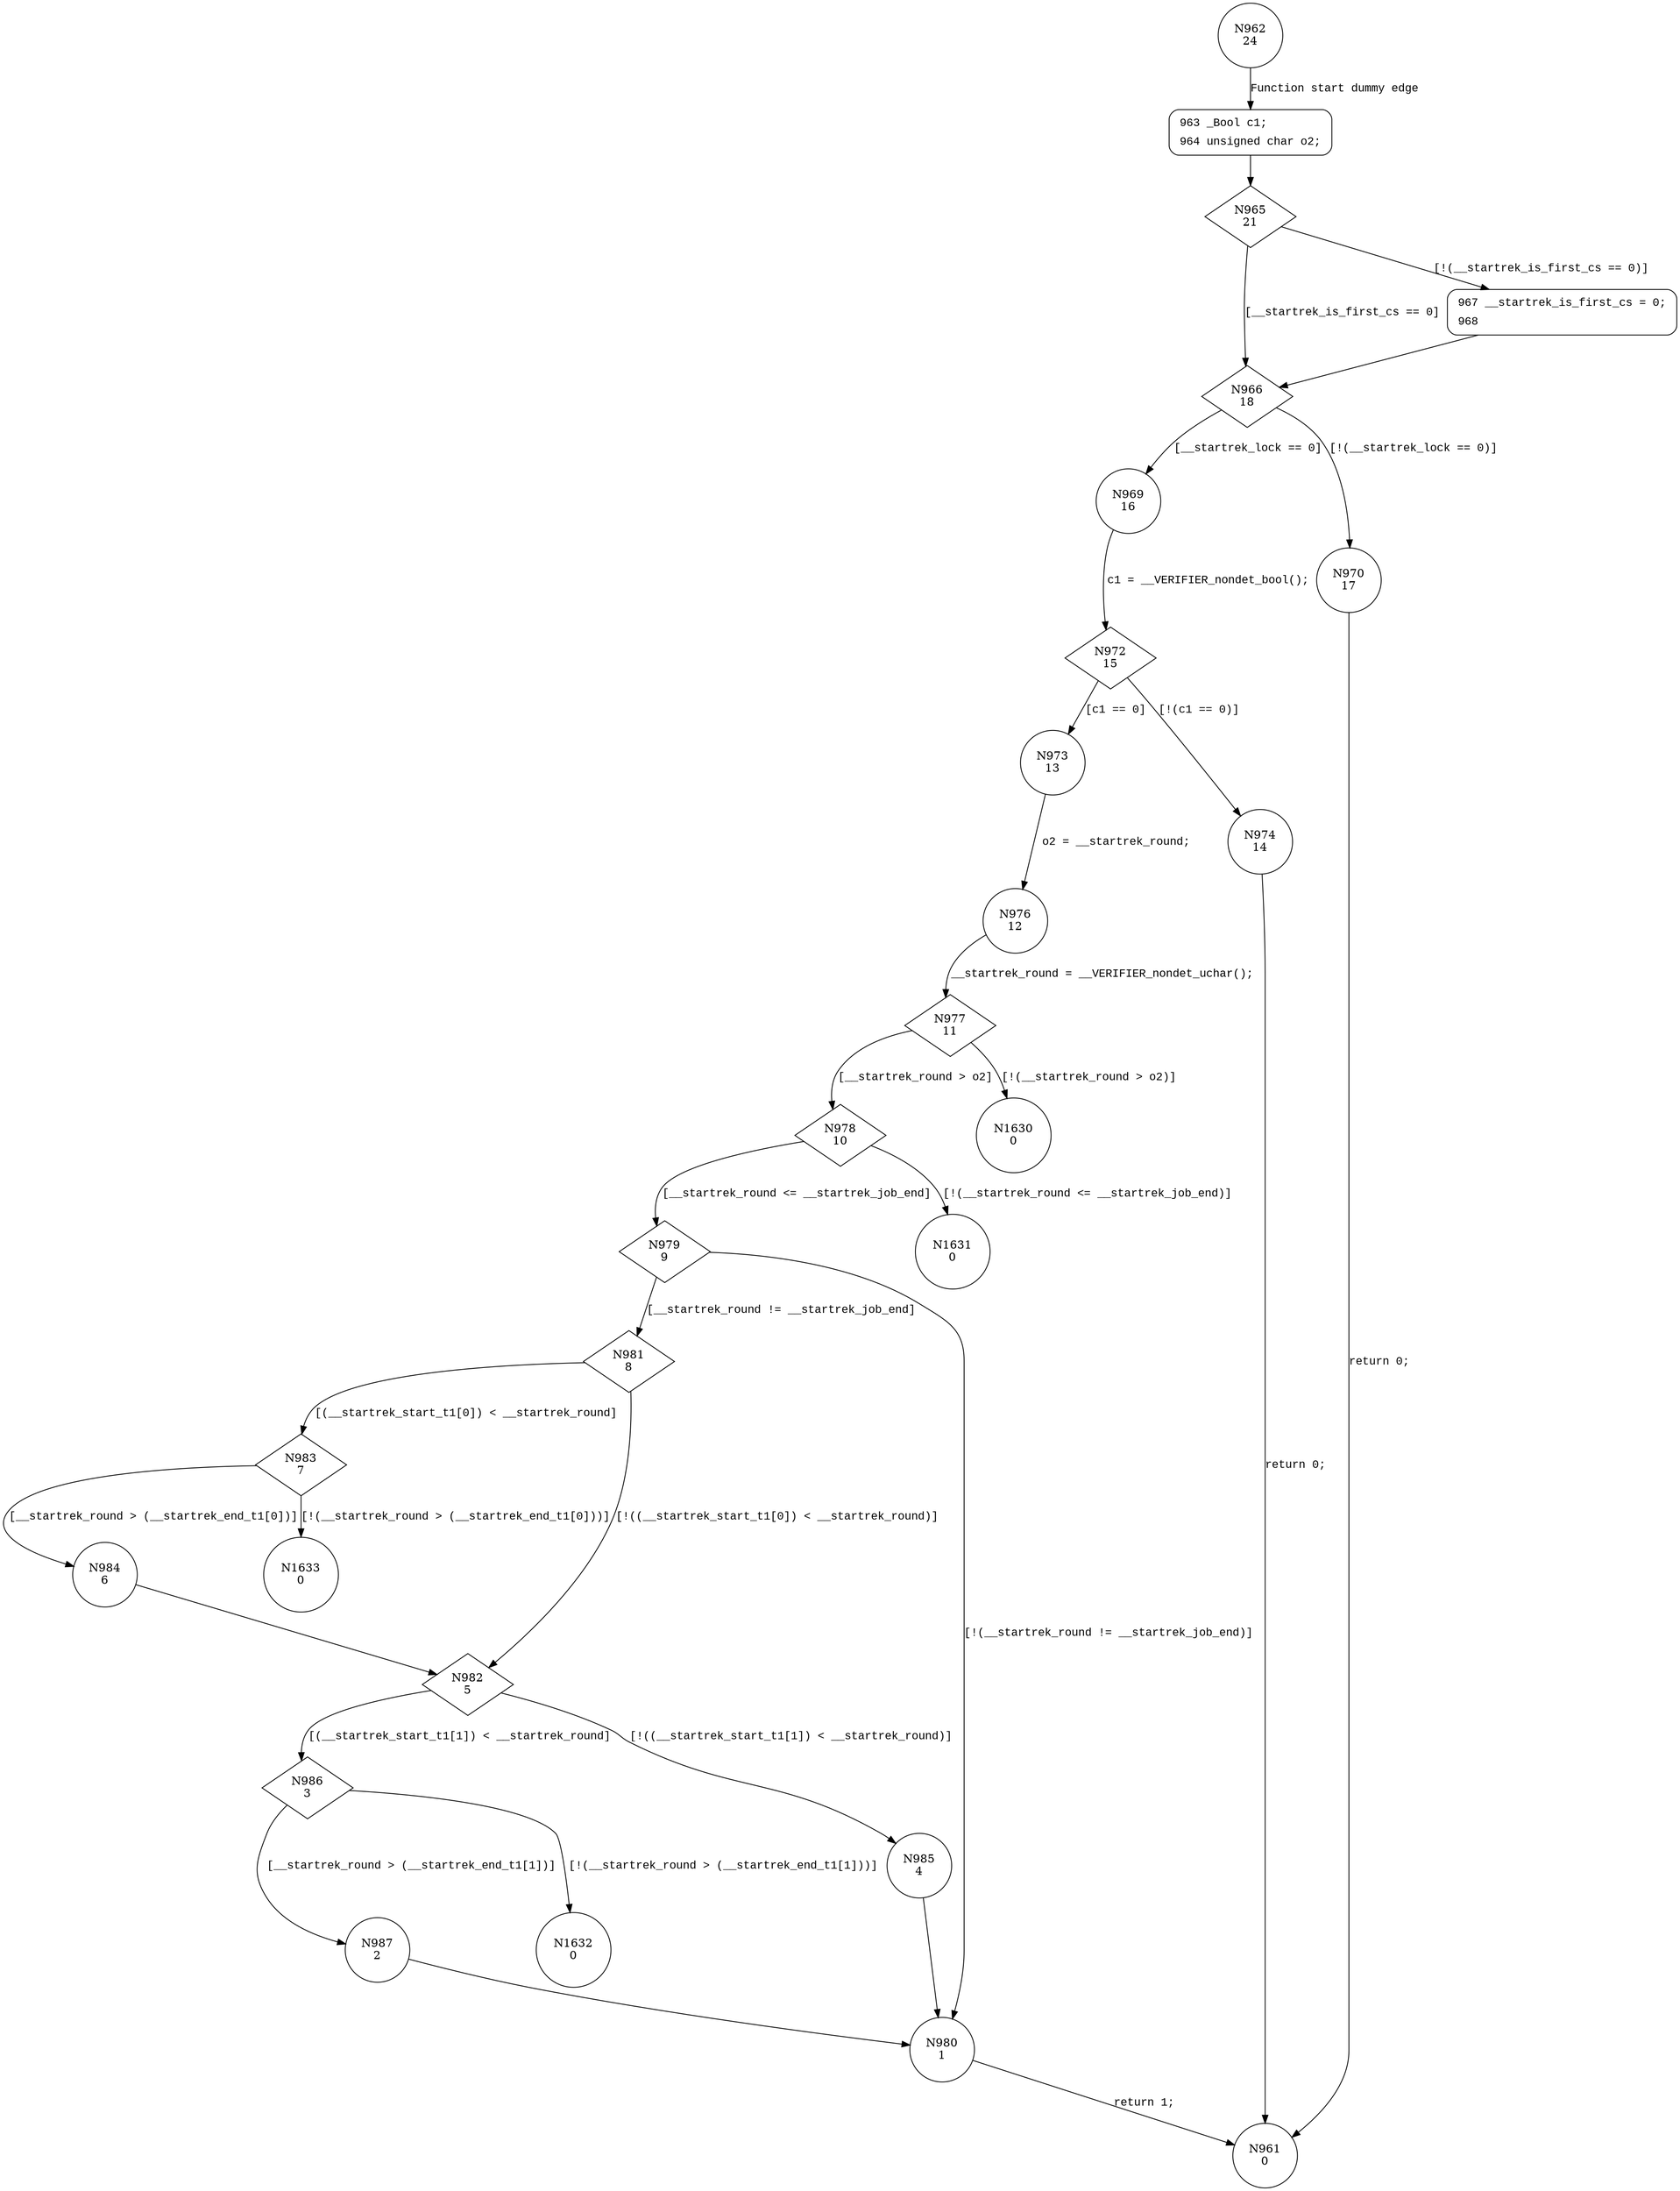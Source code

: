 digraph __startrek_cs_t0 {
962 [shape="circle" label="N962\n24"]
963 [shape="circle" label="N963\n23"]
965 [shape="diamond" label="N965\n21"]
966 [shape="diamond" label="N966\n18"]
967 [shape="circle" label="N967\n20"]
969 [shape="circle" label="N969\n16"]
970 [shape="circle" label="N970\n17"]
972 [shape="diamond" label="N972\n15"]
973 [shape="circle" label="N973\n13"]
974 [shape="circle" label="N974\n14"]
976 [shape="circle" label="N976\n12"]
977 [shape="diamond" label="N977\n11"]
978 [shape="diamond" label="N978\n10"]
1630 [shape="circle" label="N1630\n0"]
979 [shape="diamond" label="N979\n9"]
1631 [shape="circle" label="N1631\n0"]
981 [shape="diamond" label="N981\n8"]
980 [shape="circle" label="N980\n1"]
961 [shape="circle" label="N961\n0"]
983 [shape="diamond" label="N983\n7"]
982 [shape="diamond" label="N982\n5"]
986 [shape="diamond" label="N986\n3"]
985 [shape="circle" label="N985\n4"]
987 [shape="circle" label="N987\n2"]
1632 [shape="circle" label="N1632\n0"]
984 [shape="circle" label="N984\n6"]
1633 [shape="circle" label="N1633\n0"]
963 [style="filled,bold" penwidth="1" fillcolor="white" fontname="Courier New" shape="Mrecord" label=<<table border="0" cellborder="0" cellpadding="3" bgcolor="white"><tr><td align="right">963</td><td align="left">_Bool c1;</td></tr><tr><td align="right">964</td><td align="left">unsigned char o2;</td></tr></table>>]
963 -> 965[label=""]
967 [style="filled,bold" penwidth="1" fillcolor="white" fontname="Courier New" shape="Mrecord" label=<<table border="0" cellborder="0" cellpadding="3" bgcolor="white"><tr><td align="right">967</td><td align="left">__startrek_is_first_cs = 0;</td></tr><tr><td align="right">968</td><td align="left"></td></tr></table>>]
967 -> 966[label=""]
962 -> 963 [label="Function start dummy edge" fontname="Courier New"]
965 -> 966 [label="[__startrek_is_first_cs == 0]" fontname="Courier New"]
965 -> 967 [label="[!(__startrek_is_first_cs == 0)]" fontname="Courier New"]
966 -> 969 [label="[__startrek_lock == 0]" fontname="Courier New"]
966 -> 970 [label="[!(__startrek_lock == 0)]" fontname="Courier New"]
969 -> 972 [label="c1 = __VERIFIER_nondet_bool();" fontname="Courier New"]
972 -> 973 [label="[c1 == 0]" fontname="Courier New"]
972 -> 974 [label="[!(c1 == 0)]" fontname="Courier New"]
973 -> 976 [label="o2 = __startrek_round;" fontname="Courier New"]
977 -> 978 [label="[__startrek_round > o2]" fontname="Courier New"]
977 -> 1630 [label="[!(__startrek_round > o2)]" fontname="Courier New"]
978 -> 979 [label="[__startrek_round <= __startrek_job_end]" fontname="Courier New"]
978 -> 1631 [label="[!(__startrek_round <= __startrek_job_end)]" fontname="Courier New"]
979 -> 981 [label="[__startrek_round != __startrek_job_end]" fontname="Courier New"]
979 -> 980 [label="[!(__startrek_round != __startrek_job_end)]" fontname="Courier New"]
980 -> 961 [label="return 1;" fontname="Courier New"]
981 -> 983 [label="[(__startrek_start_t1[0]) < __startrek_round]" fontname="Courier New"]
981 -> 982 [label="[!((__startrek_start_t1[0]) < __startrek_round)]" fontname="Courier New"]
982 -> 986 [label="[(__startrek_start_t1[1]) < __startrek_round]" fontname="Courier New"]
982 -> 985 [label="[!((__startrek_start_t1[1]) < __startrek_round)]" fontname="Courier New"]
986 -> 987 [label="[__startrek_round > (__startrek_end_t1[1])]" fontname="Courier New"]
986 -> 1632 [label="[!(__startrek_round > (__startrek_end_t1[1]))]" fontname="Courier New"]
983 -> 984 [label="[__startrek_round > (__startrek_end_t1[0])]" fontname="Courier New"]
983 -> 1633 [label="[!(__startrek_round > (__startrek_end_t1[0]))]" fontname="Courier New"]
970 -> 961 [label="return 0;" fontname="Courier New"]
974 -> 961 [label="return 0;" fontname="Courier New"]
976 -> 977 [label="__startrek_round = __VERIFIER_nondet_uchar();" fontname="Courier New"]
985 -> 980 [label="" fontname="Courier New"]
987 -> 980 [label="" fontname="Courier New"]
984 -> 982 [label="" fontname="Courier New"]
}